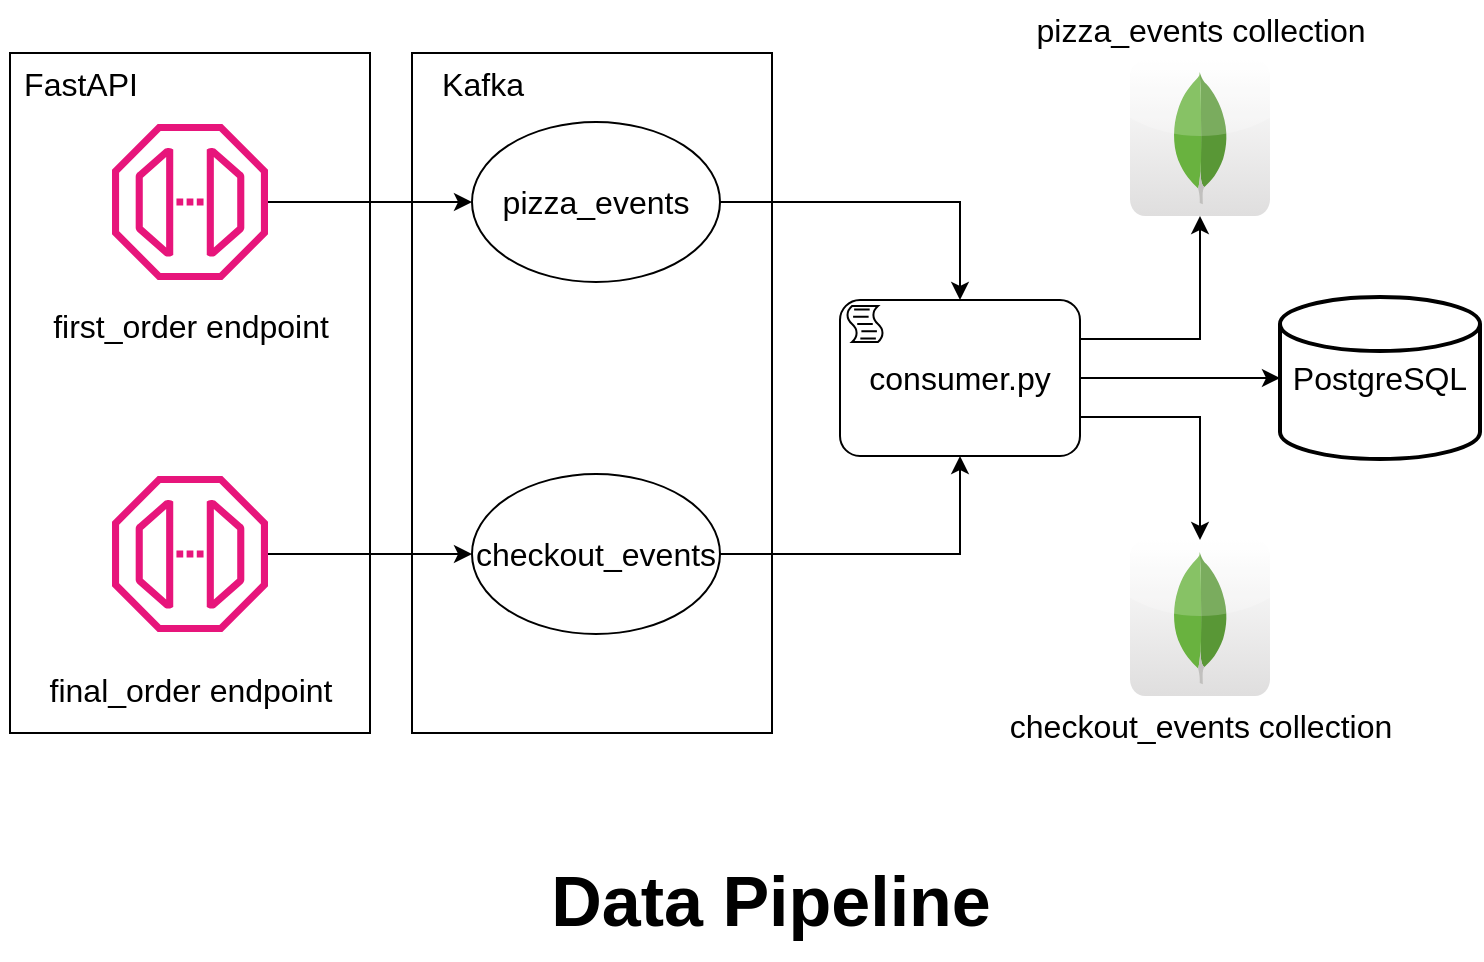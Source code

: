 <mxfile version="24.7.7">
  <diagram name="Page-1" id="OcTNQJEHIB_H8qVpvJLd">
    <mxGraphModel dx="1235" dy="768" grid="1" gridSize="10" guides="1" tooltips="1" connect="1" arrows="1" fold="1" page="1" pageScale="1" pageWidth="850" pageHeight="1100" math="0" shadow="0">
      <root>
        <mxCell id="0" />
        <mxCell id="1" parent="0" />
        <mxCell id="f_wLszosIwucmYi2b6Wq-27" value="" style="rounded=0;whiteSpace=wrap;html=1;" vertex="1" parent="1">
          <mxGeometry x="246" y="156.5" width="180" height="340" as="geometry" />
        </mxCell>
        <mxCell id="f_wLszosIwucmYi2b6Wq-22" value="" style="rounded=0;whiteSpace=wrap;html=1;" vertex="1" parent="1">
          <mxGeometry x="45" y="156.5" width="180" height="340" as="geometry" />
        </mxCell>
        <mxCell id="f_wLszosIwucmYi2b6Wq-18" style="edgeStyle=orthogonalEdgeStyle;rounded=0;orthogonalLoop=1;jettySize=auto;html=1;entryX=0.5;entryY=0;entryDx=0;entryDy=0;entryPerimeter=0;" edge="1" parent="1" source="f_wLszosIwucmYi2b6Wq-2" target="f_wLszosIwucmYi2b6Wq-21">
          <mxGeometry relative="1" as="geometry" />
        </mxCell>
        <mxCell id="f_wLszosIwucmYi2b6Wq-2" value="&lt;font style=&quot;font-size: 16px;&quot;&gt;pizza_events&lt;/font&gt;" style="ellipse;whiteSpace=wrap;html=1;" vertex="1" parent="1">
          <mxGeometry x="276" y="191" width="124" height="80" as="geometry" />
        </mxCell>
        <mxCell id="f_wLszosIwucmYi2b6Wq-17" style="edgeStyle=orthogonalEdgeStyle;rounded=0;orthogonalLoop=1;jettySize=auto;html=1;entryX=0.5;entryY=1;entryDx=0;entryDy=0;entryPerimeter=0;" edge="1" parent="1" source="f_wLszosIwucmYi2b6Wq-3" target="f_wLszosIwucmYi2b6Wq-21">
          <mxGeometry relative="1" as="geometry" />
        </mxCell>
        <mxCell id="f_wLszosIwucmYi2b6Wq-3" value="&lt;font style=&quot;font-size: 16px;&quot;&gt;checkout_events&lt;/font&gt;" style="ellipse;whiteSpace=wrap;html=1;fontSize=16;" vertex="1" parent="1">
          <mxGeometry x="276" y="367" width="124" height="80" as="geometry" />
        </mxCell>
        <mxCell id="f_wLszosIwucmYi2b6Wq-5" value="&lt;font style=&quot;font-size: 16px;&quot;&gt;FastAPI&lt;/font&gt;" style="text;html=1;align=center;verticalAlign=middle;resizable=0;points=[];autosize=1;strokeColor=none;fillColor=none;" vertex="1" parent="1">
          <mxGeometry x="40" y="156.5" width="80" height="30" as="geometry" />
        </mxCell>
        <mxCell id="f_wLszosIwucmYi2b6Wq-12" style="edgeStyle=orthogonalEdgeStyle;rounded=0;orthogonalLoop=1;jettySize=auto;html=1;entryX=0;entryY=0.5;entryDx=0;entryDy=0;" edge="1" parent="1" source="f_wLszosIwucmYi2b6Wq-6" target="f_wLszosIwucmYi2b6Wq-2">
          <mxGeometry relative="1" as="geometry" />
        </mxCell>
        <mxCell id="f_wLszosIwucmYi2b6Wq-6" value="" style="sketch=0;outlineConnect=0;fontColor=#232F3E;gradientColor=none;fillColor=#E7157B;strokeColor=none;dashed=0;verticalLabelPosition=bottom;verticalAlign=top;align=center;html=1;fontSize=12;fontStyle=0;aspect=fixed;pointerEvents=1;shape=mxgraph.aws4.endpoint;" vertex="1" parent="1">
          <mxGeometry x="96" y="192" width="78" height="78" as="geometry" />
        </mxCell>
        <mxCell id="f_wLszosIwucmYi2b6Wq-13" style="edgeStyle=orthogonalEdgeStyle;rounded=0;orthogonalLoop=1;jettySize=auto;html=1;entryX=0;entryY=0.5;entryDx=0;entryDy=0;" edge="1" parent="1" source="f_wLszosIwucmYi2b6Wq-7" target="f_wLszosIwucmYi2b6Wq-3">
          <mxGeometry relative="1" as="geometry" />
        </mxCell>
        <mxCell id="f_wLszosIwucmYi2b6Wq-7" value="" style="sketch=0;outlineConnect=0;fontColor=#232F3E;gradientColor=none;fillColor=#E7157B;strokeColor=none;dashed=0;verticalLabelPosition=bottom;verticalAlign=top;align=center;html=1;fontSize=12;fontStyle=0;aspect=fixed;pointerEvents=1;shape=mxgraph.aws4.endpoint;" vertex="1" parent="1">
          <mxGeometry x="96" y="368" width="78" height="78" as="geometry" />
        </mxCell>
        <mxCell id="f_wLszosIwucmYi2b6Wq-9" value="first_order endpoint" style="text;html=1;align=center;verticalAlign=middle;resizable=0;points=[];autosize=1;strokeColor=none;fillColor=none;fontSize=16;" vertex="1" parent="1">
          <mxGeometry x="55" y="278" width="160" height="30" as="geometry" />
        </mxCell>
        <mxCell id="f_wLszosIwucmYi2b6Wq-10" value="final_order endpoint" style="text;html=1;align=center;verticalAlign=middle;resizable=0;points=[];autosize=1;strokeColor=none;fillColor=none;fontSize=16;" vertex="1" parent="1">
          <mxGeometry x="55" y="460" width="160" height="30" as="geometry" />
        </mxCell>
        <mxCell id="f_wLszosIwucmYi2b6Wq-14" value="" style="dashed=0;outlineConnect=0;html=1;align=center;labelPosition=center;verticalLabelPosition=bottom;verticalAlign=top;shape=mxgraph.webicons.mongodb;gradientColor=#DFDEDE" vertex="1" parent="1">
          <mxGeometry x="605" y="160" width="70" height="78" as="geometry" />
        </mxCell>
        <mxCell id="f_wLszosIwucmYi2b6Wq-16" value="" style="dashed=0;outlineConnect=0;html=1;align=center;labelPosition=center;verticalLabelPosition=bottom;verticalAlign=top;shape=mxgraph.webicons.mongodb;gradientColor=#DFDEDE" vertex="1" parent="1">
          <mxGeometry x="605" y="400" width="70" height="78" as="geometry" />
        </mxCell>
        <mxCell id="f_wLszosIwucmYi2b6Wq-19" value="pizza_events collection" style="text;html=1;align=center;verticalAlign=middle;resizable=0;points=[];autosize=1;strokeColor=none;fillColor=none;fontSize=16;" vertex="1" parent="1">
          <mxGeometry x="545" y="130" width="190" height="30" as="geometry" />
        </mxCell>
        <mxCell id="f_wLszosIwucmYi2b6Wq-31" style="edgeStyle=orthogonalEdgeStyle;rounded=0;orthogonalLoop=1;jettySize=auto;html=1;exitX=1;exitY=0.25;exitDx=0;exitDy=0;exitPerimeter=0;" edge="1" parent="1" source="f_wLszosIwucmYi2b6Wq-21" target="f_wLszosIwucmYi2b6Wq-14">
          <mxGeometry relative="1" as="geometry" />
        </mxCell>
        <mxCell id="f_wLszosIwucmYi2b6Wq-32" style="edgeStyle=orthogonalEdgeStyle;rounded=0;orthogonalLoop=1;jettySize=auto;html=1;exitX=1;exitY=0.75;exitDx=0;exitDy=0;exitPerimeter=0;" edge="1" parent="1" source="f_wLszosIwucmYi2b6Wq-21" target="f_wLszosIwucmYi2b6Wq-16">
          <mxGeometry relative="1" as="geometry" />
        </mxCell>
        <mxCell id="f_wLszosIwucmYi2b6Wq-21" value="&lt;font style=&quot;font-size: 16px;&quot;&gt;consumer.py&lt;/font&gt;" style="points=[[0.25,0,0],[0.5,0,0],[0.75,0,0],[1,0.25,0],[1,0.5,0],[1,0.75,0],[0.75,1,0],[0.5,1,0],[0.25,1,0],[0,0.75,0],[0,0.5,0],[0,0.25,0]];shape=mxgraph.bpmn.task;whiteSpace=wrap;rectStyle=rounded;size=10;html=1;container=1;expand=0;collapsible=0;taskMarker=script;" vertex="1" parent="1">
          <mxGeometry x="460" y="280" width="120" height="78" as="geometry" />
        </mxCell>
        <mxCell id="f_wLszosIwucmYi2b6Wq-28" value="Kafka" style="text;html=1;align=center;verticalAlign=middle;resizable=0;points=[];autosize=1;strokeColor=none;fillColor=none;fontSize=16;" vertex="1" parent="1">
          <mxGeometry x="251" y="156.5" width="60" height="30" as="geometry" />
        </mxCell>
        <mxCell id="f_wLszosIwucmYi2b6Wq-34" value="PostgreSQL" style="strokeWidth=2;html=1;shape=mxgraph.flowchart.database;whiteSpace=wrap;fontSize=16;" vertex="1" parent="1">
          <mxGeometry x="680" y="278.5" width="100" height="81" as="geometry" />
        </mxCell>
        <mxCell id="f_wLszosIwucmYi2b6Wq-35" value="checkout_events collection" style="text;html=1;align=center;verticalAlign=middle;resizable=0;points=[];autosize=1;strokeColor=none;fillColor=none;fontSize=16;" vertex="1" parent="1">
          <mxGeometry x="535" y="478" width="210" height="30" as="geometry" />
        </mxCell>
        <mxCell id="f_wLszosIwucmYi2b6Wq-36" value="&lt;b&gt;&lt;font style=&quot;font-size: 35px;&quot;&gt;Data Pipeline&lt;/font&gt;&lt;/b&gt;" style="text;html=1;align=center;verticalAlign=middle;resizable=0;points=[];autosize=1;strokeColor=none;fillColor=none;" vertex="1" parent="1">
          <mxGeometry x="305" y="550" width="240" height="60" as="geometry" />
        </mxCell>
        <mxCell id="f_wLszosIwucmYi2b6Wq-37" style="edgeStyle=orthogonalEdgeStyle;rounded=0;orthogonalLoop=1;jettySize=auto;html=1;entryX=0;entryY=0.5;entryDx=0;entryDy=0;entryPerimeter=0;" edge="1" parent="1" source="f_wLszosIwucmYi2b6Wq-21" target="f_wLszosIwucmYi2b6Wq-34">
          <mxGeometry relative="1" as="geometry" />
        </mxCell>
      </root>
    </mxGraphModel>
  </diagram>
</mxfile>

